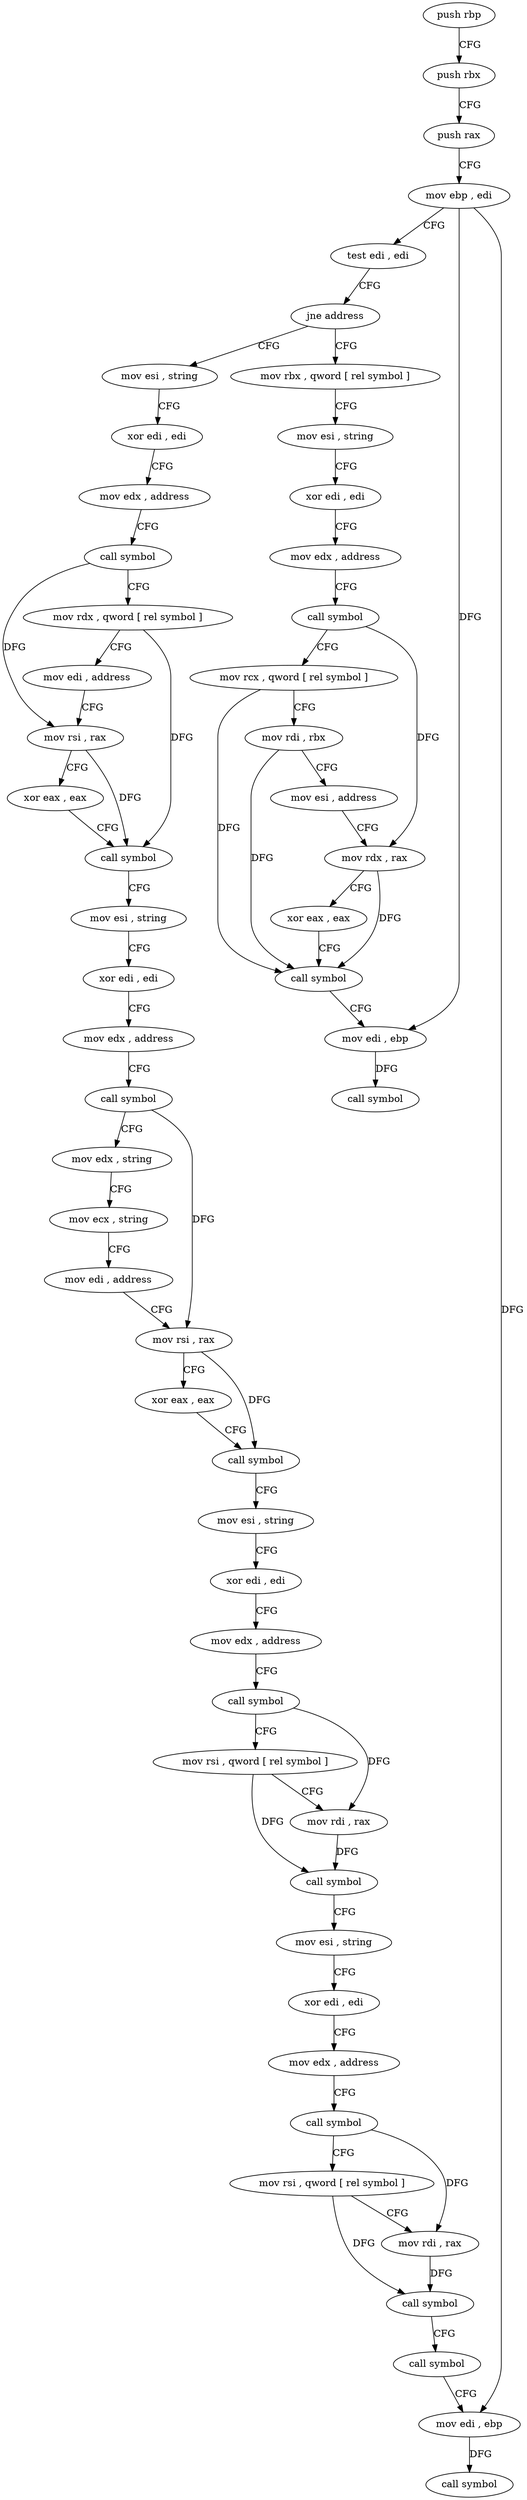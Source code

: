 digraph "func" {
"4199904" [label = "push rbp" ]
"4199905" [label = "push rbx" ]
"4199906" [label = "push rax" ]
"4199907" [label = "mov ebp , edi" ]
"4199909" [label = "test edi , edi" ]
"4199911" [label = "jne address" ]
"4200074" [label = "mov rbx , qword [ rel symbol ]" ]
"4199917" [label = "mov esi , string" ]
"4200081" [label = "mov esi , string" ]
"4200086" [label = "xor edi , edi" ]
"4200088" [label = "mov edx , address" ]
"4200093" [label = "call symbol" ]
"4200098" [label = "mov rcx , qword [ rel symbol ]" ]
"4200105" [label = "mov rdi , rbx" ]
"4200108" [label = "mov esi , address" ]
"4200113" [label = "mov rdx , rax" ]
"4200116" [label = "xor eax , eax" ]
"4200118" [label = "call symbol" ]
"4200123" [label = "mov edi , ebp" ]
"4200125" [label = "call symbol" ]
"4199922" [label = "xor edi , edi" ]
"4199924" [label = "mov edx , address" ]
"4199929" [label = "call symbol" ]
"4199934" [label = "mov rdx , qword [ rel symbol ]" ]
"4199941" [label = "mov edi , address" ]
"4199946" [label = "mov rsi , rax" ]
"4199949" [label = "xor eax , eax" ]
"4199951" [label = "call symbol" ]
"4199956" [label = "mov esi , string" ]
"4199961" [label = "xor edi , edi" ]
"4199963" [label = "mov edx , address" ]
"4199968" [label = "call symbol" ]
"4199973" [label = "mov edx , string" ]
"4199978" [label = "mov ecx , string" ]
"4199983" [label = "mov edi , address" ]
"4199988" [label = "mov rsi , rax" ]
"4199991" [label = "xor eax , eax" ]
"4199993" [label = "call symbol" ]
"4199998" [label = "mov esi , string" ]
"4200003" [label = "xor edi , edi" ]
"4200005" [label = "mov edx , address" ]
"4200010" [label = "call symbol" ]
"4200015" [label = "mov rsi , qword [ rel symbol ]" ]
"4200022" [label = "mov rdi , rax" ]
"4200025" [label = "call symbol" ]
"4200030" [label = "mov esi , string" ]
"4200035" [label = "xor edi , edi" ]
"4200037" [label = "mov edx , address" ]
"4200042" [label = "call symbol" ]
"4200047" [label = "mov rsi , qword [ rel symbol ]" ]
"4200054" [label = "mov rdi , rax" ]
"4200057" [label = "call symbol" ]
"4200062" [label = "call symbol" ]
"4200067" [label = "mov edi , ebp" ]
"4200069" [label = "call symbol" ]
"4199904" -> "4199905" [ label = "CFG" ]
"4199905" -> "4199906" [ label = "CFG" ]
"4199906" -> "4199907" [ label = "CFG" ]
"4199907" -> "4199909" [ label = "CFG" ]
"4199907" -> "4200123" [ label = "DFG" ]
"4199907" -> "4200067" [ label = "DFG" ]
"4199909" -> "4199911" [ label = "CFG" ]
"4199911" -> "4200074" [ label = "CFG" ]
"4199911" -> "4199917" [ label = "CFG" ]
"4200074" -> "4200081" [ label = "CFG" ]
"4199917" -> "4199922" [ label = "CFG" ]
"4200081" -> "4200086" [ label = "CFG" ]
"4200086" -> "4200088" [ label = "CFG" ]
"4200088" -> "4200093" [ label = "CFG" ]
"4200093" -> "4200098" [ label = "CFG" ]
"4200093" -> "4200113" [ label = "DFG" ]
"4200098" -> "4200105" [ label = "CFG" ]
"4200098" -> "4200118" [ label = "DFG" ]
"4200105" -> "4200108" [ label = "CFG" ]
"4200105" -> "4200118" [ label = "DFG" ]
"4200108" -> "4200113" [ label = "CFG" ]
"4200113" -> "4200116" [ label = "CFG" ]
"4200113" -> "4200118" [ label = "DFG" ]
"4200116" -> "4200118" [ label = "CFG" ]
"4200118" -> "4200123" [ label = "CFG" ]
"4200123" -> "4200125" [ label = "DFG" ]
"4199922" -> "4199924" [ label = "CFG" ]
"4199924" -> "4199929" [ label = "CFG" ]
"4199929" -> "4199934" [ label = "CFG" ]
"4199929" -> "4199946" [ label = "DFG" ]
"4199934" -> "4199941" [ label = "CFG" ]
"4199934" -> "4199951" [ label = "DFG" ]
"4199941" -> "4199946" [ label = "CFG" ]
"4199946" -> "4199949" [ label = "CFG" ]
"4199946" -> "4199951" [ label = "DFG" ]
"4199949" -> "4199951" [ label = "CFG" ]
"4199951" -> "4199956" [ label = "CFG" ]
"4199956" -> "4199961" [ label = "CFG" ]
"4199961" -> "4199963" [ label = "CFG" ]
"4199963" -> "4199968" [ label = "CFG" ]
"4199968" -> "4199973" [ label = "CFG" ]
"4199968" -> "4199988" [ label = "DFG" ]
"4199973" -> "4199978" [ label = "CFG" ]
"4199978" -> "4199983" [ label = "CFG" ]
"4199983" -> "4199988" [ label = "CFG" ]
"4199988" -> "4199991" [ label = "CFG" ]
"4199988" -> "4199993" [ label = "DFG" ]
"4199991" -> "4199993" [ label = "CFG" ]
"4199993" -> "4199998" [ label = "CFG" ]
"4199998" -> "4200003" [ label = "CFG" ]
"4200003" -> "4200005" [ label = "CFG" ]
"4200005" -> "4200010" [ label = "CFG" ]
"4200010" -> "4200015" [ label = "CFG" ]
"4200010" -> "4200022" [ label = "DFG" ]
"4200015" -> "4200022" [ label = "CFG" ]
"4200015" -> "4200025" [ label = "DFG" ]
"4200022" -> "4200025" [ label = "DFG" ]
"4200025" -> "4200030" [ label = "CFG" ]
"4200030" -> "4200035" [ label = "CFG" ]
"4200035" -> "4200037" [ label = "CFG" ]
"4200037" -> "4200042" [ label = "CFG" ]
"4200042" -> "4200047" [ label = "CFG" ]
"4200042" -> "4200054" [ label = "DFG" ]
"4200047" -> "4200054" [ label = "CFG" ]
"4200047" -> "4200057" [ label = "DFG" ]
"4200054" -> "4200057" [ label = "DFG" ]
"4200057" -> "4200062" [ label = "CFG" ]
"4200062" -> "4200067" [ label = "CFG" ]
"4200067" -> "4200069" [ label = "DFG" ]
}
